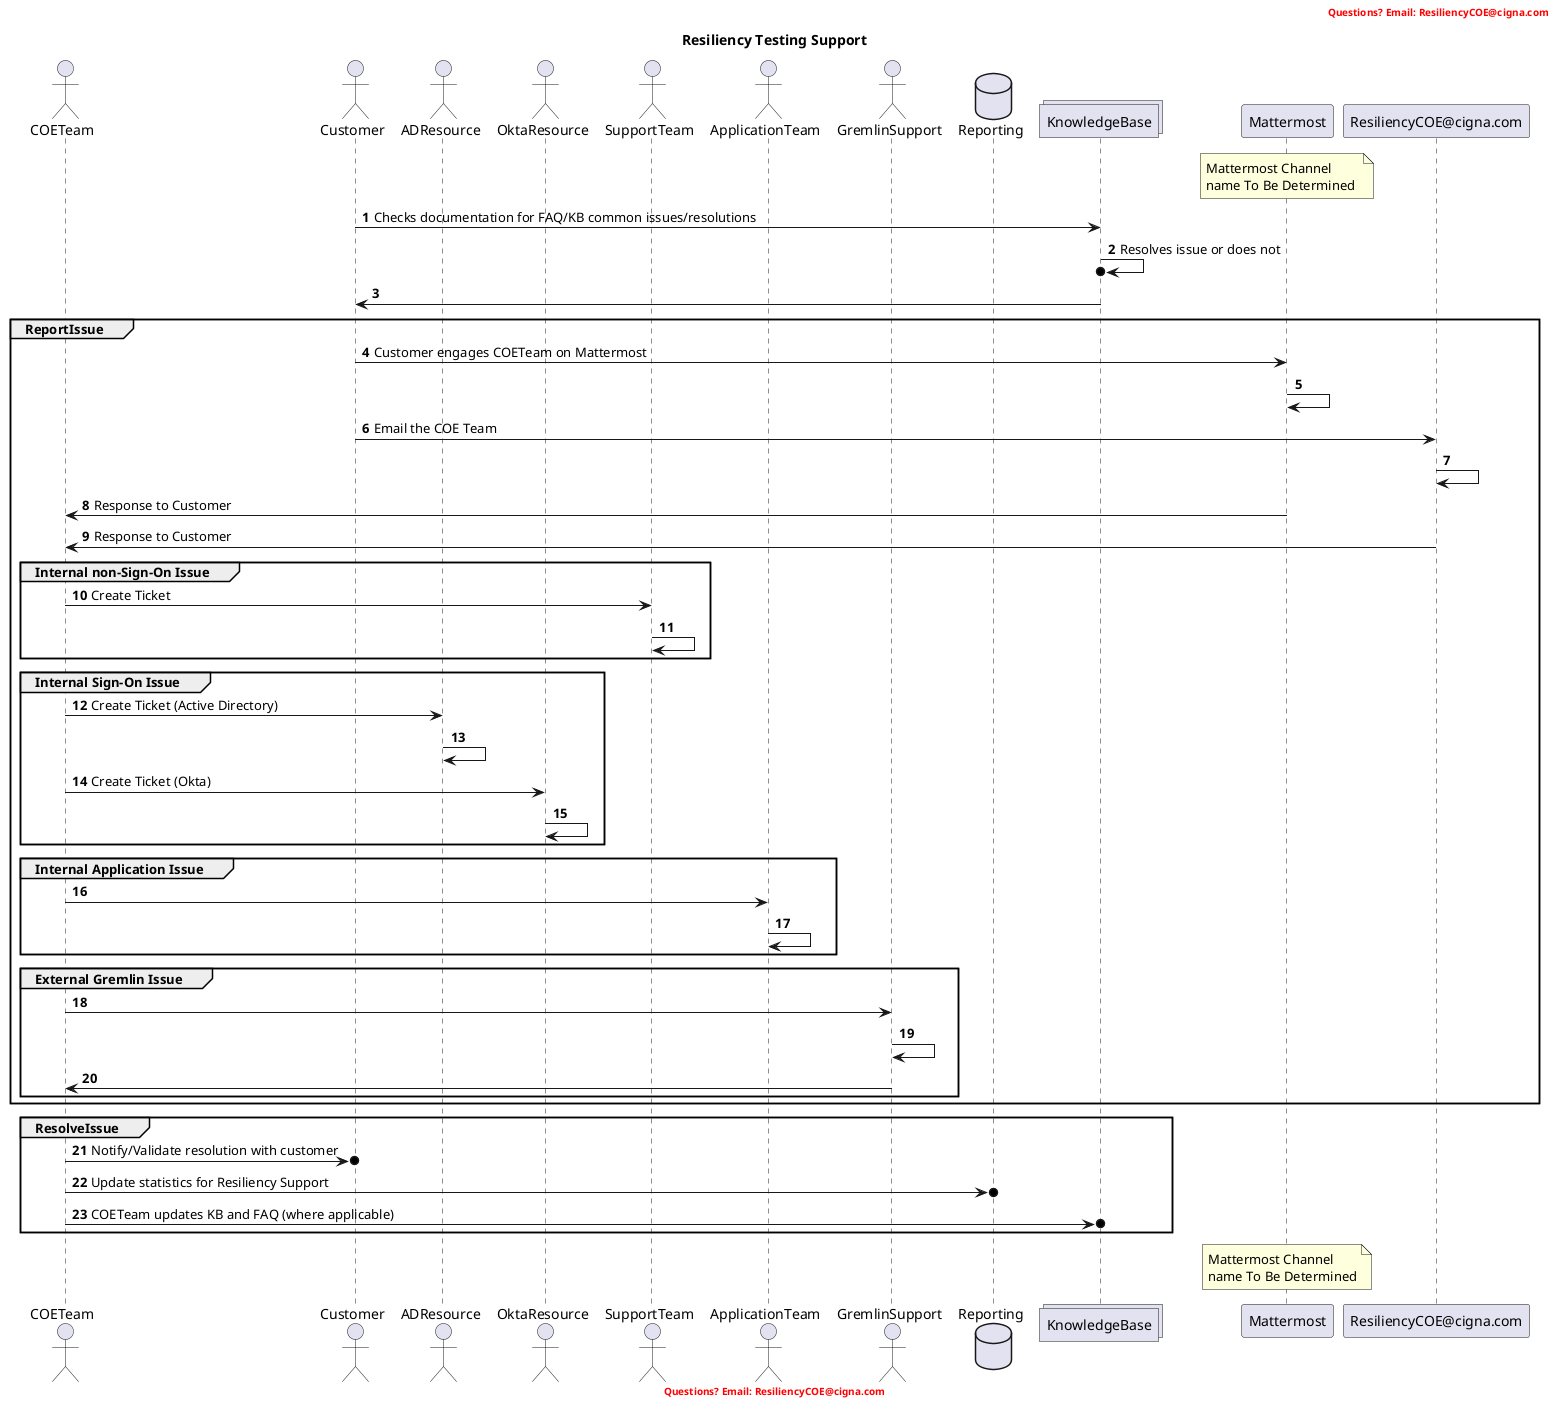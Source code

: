 @startuml

' TA4424685 - Support model for Resiliency COE
' TA4424689 - Service Request for Resiliency COE
' 02/23/2021 
' Assumptions: 
' // Interal Support: COETeam
' // Application support: Application team 
' // External Support, esculation from COETeam: Gremlin
' // DRAFT // Pending Review 
' // support@gremlin.com , COETeam to generate tickets/emails to Gremlin

header "<font color=red><b>Questions? Email: ResiliencyCOE@cigna.com"
title Resiliency Testing Support

autonumber 

actor COETeam
actor Customer
actor ADResource
actor OktaResource
actor SupportTeam
actor ApplicationTeam
actor GremlinSupport
database Reporting
collections KnowledgeBase

footer "<font color=red><b>Questions? Email: ResiliencyCOE@cigna.com"

note over Mattermost
Mattermost Channel 
name To Be Determined 
end note

Customer -> KnowledgeBase: Checks documentation for FAQ/KB common issues/resolutions
KnowledgeBase ->o KnowledgeBase: Resolves issue or does not
KnowledgeBase -> Customer

group ReportIssue
    Customer -> Mattermost: Customer engages COETeam on Mattermost
    Mattermost -> Mattermost
    Customer -> ResiliencyCOE@cigna.com: Email the COE Team
    ResiliencyCOE@cigna.com -> ResiliencyCOE@cigna.com
    Mattermost -> COETeam: Response to Customer
    ResiliencyCOE@cigna.com -> COETeam: Response to Customer
    group Internal non-Sign-On Issue 
        COETeam -> SupportTeam: Create Ticket
        SupportTeam -> SupportTeam 
    end
    group Internal Sign-On Issue 
        COETeam -> ADResource: Create Ticket (Active Directory)
        ADResource -> ADResource
        COETeam -> OktaResource: Create Ticket (Okta) 
        OktaResource -> OktaResource
    end
    group Internal Application Issue 
        COETeam -> ApplicationTeam
        ApplicationTeam -> ApplicationTeam
    end
    group External Gremlin Issue
        COETeam -> GremlinSupport
        GremlinSupport -> GremlinSupport
        GremlinSupport -> COETeam
    end
end
group ResolveIssue
    COETeam ->o Customer: Notify/Validate resolution with customer
    COETeam ->o Reporting: Update statistics for Resiliency Support
    COETeam ->o KnowledgeBase: COETeam updates KB and FAQ (where applicable)
end

note over Mattermost
Mattermost Channel 
name To Be Determined
end note

@enduml